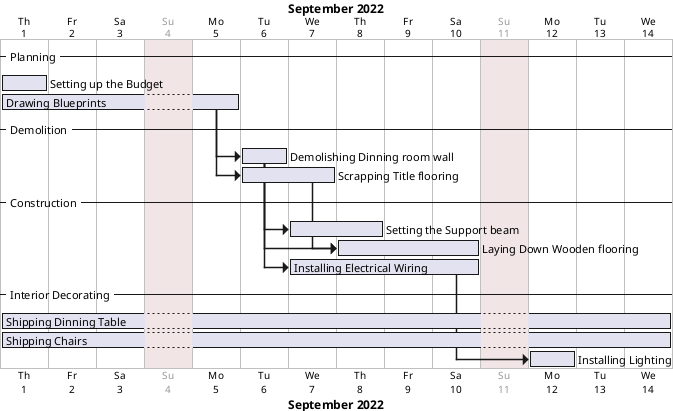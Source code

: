 @startgantt gantt-sample

projectscale daily zoom 3
Project starts the 1st of September of 2022
sunday are closed

-- Planning --
[Setting up the Budget] lasts 1 day
[Drawing Blueprints] lasts 4 days
-- Demolition --
[Demolishing Dinning room wall] lasts 1 day
[Scrapping Title flooring] lasts 2 days
-- Construction --
[Setting the Support beam] lasts 2 days
[Laying Down Wooden flooring] lasts 3 days
[Installing Electrical Wiring] lasts 4 days
-- Interior Decorating --
[Shipping Dinning Table] lasts 2 weeks
[Shipping Chairs] lasts 2 weeks
[Installing Lighting] lasts 1 day

[Drawing Blueprints] -> [Demolishing Dinning room wall]
[Drawing Blueprints] -> [Scrapping Title flooring]
[Demolishing Dinning room wall] -> [Setting the Support beam]
[Scrapping Title flooring] -> [Laying Down Wooden flooring]
[Demolishing Dinning room wall] -> [Laying Down Wooden flooring]
[Demolishing Dinning room wall] -> [Installing Electrical Wiring] 
[Installing Electrical Wiring] -> [Installing Lighting]

@endgantt